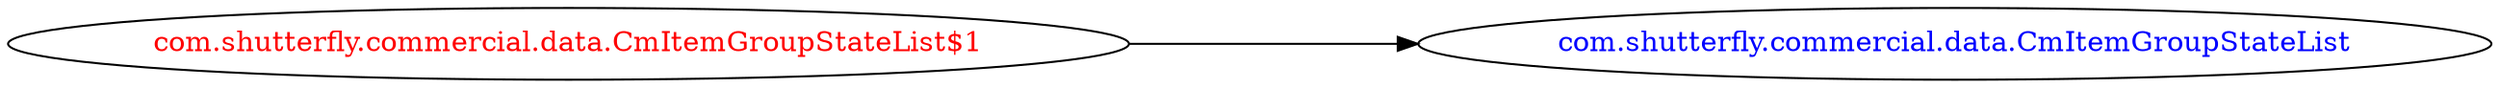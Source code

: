 digraph dependencyGraph {
 concentrate=true;
 ranksep="2.0";
 rankdir="LR"; 
 splines="ortho";
"com.shutterfly.commercial.data.CmItemGroupStateList$1" [fontcolor="red"];
"com.shutterfly.commercial.data.CmItemGroupStateList" [ fontcolor="blue" ];
"com.shutterfly.commercial.data.CmItemGroupStateList$1"->"com.shutterfly.commercial.data.CmItemGroupStateList";
}